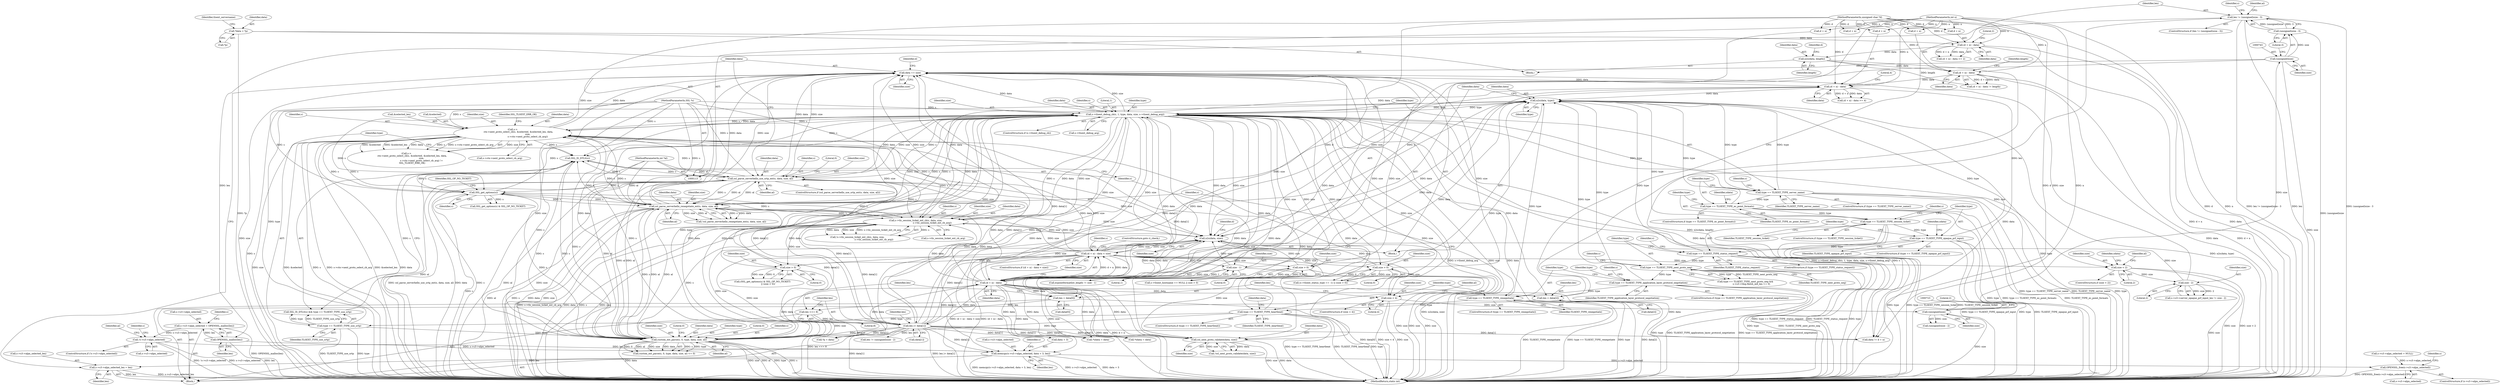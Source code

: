 digraph "0_openssl_a004e72b95835136d3f1ea90517f706c24c03da7_4@API" {
"1000787" [label="(Call,memcpy(s->s3->alpn_selected, data + 3, len))"];
"1000774" [label="(Call,!s->s3->alpn_selected)"];
"1000765" [label="(Call,s->s3->alpn_selected = OPENSSL_malloc(len))"];
"1000771" [label="(Call,OPENSSL_malloc(len))"];
"1000739" [label="(Call,len != (unsigned)size - 3)"];
"1000733" [label="(Call,len = data[2])"];
"1000231" [label="(Call,s->tlsext_debug_cb(s, 1, type, data, size, s->tlsext_debug_arg))"];
"1000616" [label="(Call,s->\n                ctx->next_proto_select_cb(s, &selected, &selected_len, data,\n                                          size,\n                                          s->ctx->next_proto_select_cb_arg))"];
"1000869" [label="(Call,ssl_parse_serverhello_use_srtp_ext(s, data, size, al))"];
"1000862" [label="(Call,SSL_IS_DTLS(s))"];
"1000415" [label="(Call,SSL_get_options(s))"];
"1000812" [label="(Call,ssl_parse_serverhello_renegotiate_ext(s, data, size, al))"];
"1000879" [label="(Call,custom_ext_parse(s, 0, type, data, size, al))"];
"1000114" [label="(MethodParameterIn,SSL *s)"];
"1000864" [label="(Call,type == TLSEXT_TYPE_use_srtp)"];
"1000824" [label="(Call,type == TLSEXT_TYPE_heartbeat)"];
"1000806" [label="(Call,type == TLSEXT_TYPE_renegotiate)"];
"1000675" [label="(Call,type == TLSEXT_TYPE_application_layer_protocol_negotiation)"];
"1000572" [label="(Call,type == TLSEXT_TYPE_next_proto_neg)"];
"1000542" [label="(Call,type == TLSEXT_TYPE_status_request)"];
"1000435" [label="(Call,type == TLSEXT_TYPE_opaque_prf_input)"];
"1000388" [label="(Call,type == TLSEXT_TYPE_session_ticket)"];
"1000267" [label="(Call,type == TLSEXT_TYPE_ec_point_formats)"];
"1000241" [label="(Call,type == TLSEXT_TYPE_server_name)"];
"1000212" [label="(Call,n2s(data, type))"];
"1000205" [label="(Call,(d + n) - data)"];
"1000116" [label="(MethodParameterIn,unsigned char *d)"];
"1000117" [label="(MethodParameterIn,int n)"];
"1000190" [label="(Call,(d + n) - data)"];
"1000185" [label="(Call,n2s(data, length))"];
"1000178" [label="(Call,(d + n) - data)"];
"1000124" [label="(Call,*data = *p)"];
"1000889" [label="(Call,data += size)"];
"1000219" [label="(Call,(d + n) - data < size)"];
"1000220" [label="(Call,(d + n) - data)"];
"1000215" [label="(Call,n2s(data, size))"];
"1000713" [label="(Call,len |= data[1])"];
"1000710" [label="(Call,len <<= 8)"];
"1000705" [label="(Call,len = data[0])"];
"1000284" [label="(Call,size - 1)"];
"1000252" [label="(Call,size > 0)"];
"1000742" [label="(Call,(unsigned)size)"];
"1000722" [label="(Call,(unsigned)size)"];
"1000695" [label="(Call,size < 4)"];
"1000398" [label="(Call,s->tls_session_ticket_ext_cb(s, data, size,\n                                              s->tls_session_ticket_ext_cb_arg))"];
"1000554" [label="(Call,size > 0)"];
"1000468" [label="(Call,size - 2)"];
"1000444" [label="(Call,size < 2)"];
"1000418" [label="(Call,size > 0)"];
"1000118" [label="(MethodParameterIn,int *al)"];
"1000604" [label="(Call,ssl_next_proto_validate(data, size))"];
"1000741" [label="(Call,(unsigned)size - 3)"];
"1000759" [label="(Call,OPENSSL_free(s->s3->alpn_selected))"];
"1000797" [label="(Call,s->s3->alpn_selected_len = len)"];
"1000869" [label="(Call,ssl_parse_serverhello_use_srtp_ext(s, data, size, al))"];
"1000227" [label="(ControlStructure,if (s->tlsext_debug_cb))"];
"1000419" [label="(Identifier,size)"];
"1000605" [label="(Identifier,data)"];
"1000823" [label="(ControlStructure,if (type == TLSEXT_TYPE_heartbeat))"];
"1000387" [label="(ControlStructure,if (type == TLSEXT_TYPE_session_ticket))"];
"1000401" [label="(Identifier,size)"];
"1000606" [label="(Identifier,size)"];
"1000400" [label="(Identifier,data)"];
"1000550" [label="(Identifier,s)"];
"1000440" [label="(Call,*sdata = data)"];
"1000233" [label="(Literal,1)"];
"1000868" [label="(ControlStructure,if (ssl_parse_serverhello_use_srtp_ext(s, data, size, al)))"];
"1000254" [label="(Literal,0)"];
"1000787" [label="(Call,memcpy(s->s3->alpn_selected, data + 3, len))"];
"1000765" [label="(Call,s->s3->alpn_selected = OPENSSL_malloc(len))"];
"1000825" [label="(Identifier,type)"];
"1000269" [label="(Identifier,TLSEXT_TYPE_ec_point_formats)"];
"1000243" [label="(Identifier,TLSEXT_TYPE_server_name)"];
"1000415" [label="(Call,SSL_get_options(s))"];
"1000212" [label="(Call,n2s(data, type))"];
"1000541" [label="(ControlStructure,if (type == TLSEXT_TYPE_status_request))"];
"1000783" [label="(Identifier,al)"];
"1000624" [label="(Call,s->ctx->next_proto_select_cb_arg)"];
"1000210" [label="(Literal,4)"];
"1000194" [label="(Identifier,data)"];
"1000218" [label="(ControlStructure,if ((d + n) - data < size))"];
"1000242" [label="(Identifier,type)"];
"1000272" [label="(Call,*sdata = data)"];
"1000884" [label="(Identifier,size)"];
"1000186" [label="(Identifier,data)"];
"1000674" [label="(ControlStructure,if (type == TLSEXT_TYPE_application_layer_protocol_negotiation))"];
"1000813" [label="(Identifier,s)"];
"1000390" [label="(Identifier,TLSEXT_TYPE_session_ticket)"];
"1000893" [label="(Call,data != d + n)"];
"1000864" [label="(Call,type == TLSEXT_TYPE_use_srtp)"];
"1000221" [label="(Call,d + n)"];
"1000742" [label="(Call,(unsigned)size)"];
"1000187" [label="(Identifier,length)"];
"1000267" [label="(Call,type == TLSEXT_TYPE_ec_point_formats)"];
"1000862" [label="(Call,SSL_IS_DTLS(s))"];
"1000183" [label="(Literal,2)"];
"1000807" [label="(Identifier,type)"];
"1000434" [label="(ControlStructure,if (type == TLSEXT_TYPE_opaque_prf_input))"];
"1000225" [label="(Identifier,size)"];
"1000890" [label="(Identifier,data)"];
"1000815" [label="(Identifier,size)"];
"1000215" [label="(Call,n2s(data, size))"];
"1000866" [label="(Identifier,TLSEXT_TYPE_use_srtp)"];
"1000722" [label="(Call,(unsigned)size)"];
"1000556" [label="(Literal,0)"];
"1000603" [label="(Call,!ssl_next_proto_validate(data, size))"];
"1000774" [label="(Call,!s->s3->alpn_selected)"];
"1000790" [label="(Identifier,s)"];
"1000886" [label="(Literal,0)"];
"1000573" [label="(Identifier,type)"];
"1000117" [label="(MethodParameterIn,int n)"];
"1000217" [label="(Identifier,size)"];
"1000413" [label="(Call,(SSL_get_options(s) & SSL_OP_NO_TICKET)\n                || (size > 0))"];
"1000733" [label="(Call,len = data[2])"];
"1000204" [label="(Call,(d + n) - data >= 4)"];
"1000234" [label="(Identifier,type)"];
"1000629" [label="(Identifier,SSL_TLSEXT_ERR_OK)"];
"1000124" [label="(Call,*data = *p)"];
"1000697" [label="(Literal,4)"];
"1000214" [label="(Identifier,type)"];
"1000678" [label="(Block,)"];
"1000744" [label="(Identifier,size)"];
"1000435" [label="(Call,type == TLSEXT_TYPE_opaque_prf_input)"];
"1000273" [label="(Identifier,sdata)"];
"1000268" [label="(Identifier,type)"];
"1000450" [label="(Identifier,al)"];
"1000213" [label="(Identifier,data)"];
"1000684" [label="(Identifier,s)"];
"1000414" [label="(Call,SSL_get_options(s) & SSL_OP_NO_TICKET)"];
"1000224" [label="(Identifier,data)"];
"1000710" [label="(Call,len <<= 8)"];
"1000676" [label="(Identifier,type)"];
"1000696" [label="(Identifier,size)"];
"1000555" [label="(Identifier,size)"];
"1000241" [label="(Call,type == TLSEXT_TYPE_server_name)"];
"1000766" [label="(Call,s->s3->alpn_selected)"];
"1000543" [label="(Identifier,type)"];
"1000178" [label="(Call,(d + n) - data)"];
"1000883" [label="(Identifier,data)"];
"1000712" [label="(Literal,8)"];
"1000745" [label="(Literal,3)"];
"1000266" [label="(ControlStructure,if (type == TLSEXT_TYPE_ec_point_formats))"];
"1000891" [label="(Identifier,size)"];
"1000544" [label="(Identifier,TLSEXT_TYPE_status_request)"];
"1000713" [label="(Call,len |= data[1])"];
"1000775" [label="(Call,s->s3->alpn_selected)"];
"1000773" [label="(ControlStructure,if (!s->s3->alpn_selected))"];
"1000284" [label="(Call,size - 1)"];
"1000402" [label="(Call,s->tls_session_ticket_ext_cb_arg)"];
"1000161" [label="(Call,s->s3->alpn_selected = NULL)"];
"1000724" [label="(Identifier,size)"];
"1000286" [label="(Literal,1)"];
"1000777" [label="(Identifier,s)"];
"1000861" [label="(Call,SSL_IS_DTLS(s) && type == TLSEXT_TYPE_use_srtp)"];
"1000416" [label="(Identifier,s)"];
"1000437" [label="(Identifier,TLSEXT_TYPE_opaque_prf_input)"];
"1000222" [label="(Identifier,d)"];
"1000719" [label="(Call,len != (unsigned)size - 2)"];
"1000772" [label="(Identifier,len)"];
"1000720" [label="(Identifier,len)"];
"1000735" [label="(Call,data[2])"];
"1000470" [label="(Literal,2)"];
"1000995" [label="(MethodReturn,static int)"];
"1000240" [label="(ControlStructure,if (type == TLSEXT_TYPE_server_name))"];
"1000236" [label="(Identifier,size)"];
"1000875" [label="(Literal,0)"];
"1000677" [label="(Identifier,TLSEXT_TYPE_application_layer_protocol_negotiation)"];
"1000768" [label="(Identifier,s)"];
"1000235" [label="(Identifier,data)"];
"1000863" [label="(Identifier,s)"];
"1000739" [label="(Call,len != (unsigned)size - 3)"];
"1000740" [label="(Identifier,len)"];
"1000399" [label="(Identifier,s)"];
"1000436" [label="(Identifier,type)"];
"1000554" [label="(Call,size > 0)"];
"1000389" [label="(Identifier,type)"];
"1000252" [label="(Call,size > 0)"];
"1000622" [label="(Identifier,data)"];
"1000725" [label="(Literal,2)"];
"1000826" [label="(Identifier,TLSEXT_TYPE_heartbeat)"];
"1000126" [label="(Call,*p)"];
"1000219" [label="(Call,(d + n) - data < size)"];
"1000741" [label="(Call,(unsigned)size - 3)"];
"1000572" [label="(Call,type == TLSEXT_TYPE_next_proto_neg)"];
"1000443" [label="(ControlStructure,if (size < 2))"];
"1000734" [label="(Identifier,len)"];
"1000706" [label="(Identifier,len)"];
"1000446" [label="(Literal,2)"];
"1000229" [label="(Identifier,s)"];
"1000542" [label="(Call,type == TLSEXT_TYPE_status_request)"];
"1000808" [label="(Identifier,TLSEXT_TYPE_renegotiate)"];
"1000865" [label="(Identifier,type)"];
"1000192" [label="(Identifier,d)"];
"1000177" [label="(Call,(d + n) - data <= 2)"];
"1000195" [label="(Identifier,length)"];
"1000231" [label="(Call,s->tlsext_debug_cb(s, 1, type, data, size, s->tlsext_debug_arg))"];
"1000705" [label="(Call,len = data[0])"];
"1000617" [label="(Identifier,s)"];
"1000182" [label="(Identifier,data)"];
"1000879" [label="(Call,custom_ext_parse(s, 0, type, data, size, al))"];
"1000417" [label="(Identifier,SSL_OP_NO_TICKET)"];
"1000579" [label="(Identifier,s)"];
"1000249" [label="(Identifier,s)"];
"1000889" [label="(Call,data += size)"];
"1000444" [label="(Call,size < 2)"];
"1000793" [label="(Call,data + 3)"];
"1000878" [label="(Call,custom_ext_parse(s, 0, type, data, size, al) <= 0)"];
"1000397" [label="(Call,!s->tls_session_ticket_ext_cb(s, data, size,\n                                              s->tls_session_ticket_ext_cb_arg))"];
"1000469" [label="(Identifier,size)"];
"1000816" [label="(Identifier,al)"];
"1000398" [label="(Call,s->tls_session_ticket_ext_cb(s, data, size,\n                                              s->tls_session_ticket_ext_cb_arg))"];
"1000895" [label="(Call,d + n)"];
"1000179" [label="(Call,d + n)"];
"1000788" [label="(Call,s->s3->alpn_selected)"];
"1000798" [label="(Call,s->s3->alpn_selected_len)"];
"1000759" [label="(Call,OPENSSL_free(s->s3->alpn_selected))"];
"1000707" [label="(Call,data[0])"];
"1000237" [label="(Call,s->tlsext_debug_arg)"];
"1000882" [label="(Identifier,type)"];
"1000209" [label="(Identifier,data)"];
"1000226" [label="(ControlStructure,goto ri_check;)"];
"1000246" [label="(Call,s->tlsext_hostname == NULL || size > 0)"];
"1000445" [label="(Identifier,size)"];
"1000604" [label="(Call,ssl_next_proto_validate(data, size))"];
"1000206" [label="(Call,d + n)"];
"1000455" [label="(Identifier,sdata)"];
"1000205" [label="(Call,(d + n) - data)"];
"1000814" [label="(Identifier,data)"];
"1000881" [label="(Literal,0)"];
"1000285" [label="(Identifier,size)"];
"1000800" [label="(Identifier,s)"];
"1000207" [label="(Identifier,d)"];
"1000185" [label="(Call,n2s(data, length))"];
"1000885" [label="(Identifier,al)"];
"1000130" [label="(Identifier,tlsext_servername)"];
"1000695" [label="(Call,size < 4)"];
"1000760" [label="(Call,s->s3->alpn_selected)"];
"1000805" [label="(ControlStructure,if (type == TLSEXT_TYPE_renegotiate))"];
"1000211" [label="(Block,)"];
"1000618" [label="(Call,&selected)"];
"1000616" [label="(Call,s->\n                ctx->next_proto_select_cb(s, &selected, &selected_len, data,\n                                          size,\n                                          s->ctx->next_proto_select_cb_arg))"];
"1000253" [label="(Identifier,size)"];
"1000574" [label="(Identifier,TLSEXT_TYPE_next_proto_neg)"];
"1000462" [label="(Call,s->s3->server_opaque_prf_input_len != size - 2)"];
"1000796" [label="(Identifier,len)"];
"1000806" [label="(Call,type == TLSEXT_TYPE_renegotiate)"];
"1000803" [label="(Identifier,len)"];
"1000189" [label="(Call,(d + n) - data != length)"];
"1000961" [label="(Call,*p = data)"];
"1000620" [label="(Call,&selected_len)"];
"1000232" [label="(Identifier,s)"];
"1000118" [label="(MethodParameterIn,int *al)"];
"1000873" [label="(Identifier,al)"];
"1000119" [label="(Block,)"];
"1000282" [label="(Call,ecpointformatlist_length != size - 1)"];
"1000714" [label="(Identifier,len)"];
"1000753" [label="(ControlStructure,if (s->s3->alpn_selected))"];
"1000571" [label="(Call,type == TLSEXT_TYPE_next_proto_neg &&\n                 s->s3->tmp.finish_md_len == 0)"];
"1000216" [label="(Identifier,data)"];
"1000125" [label="(Identifier,data)"];
"1000388" [label="(Call,type == TLSEXT_TYPE_session_ticket)"];
"1000114" [label="(MethodParameterIn,SSL *s)"];
"1000872" [label="(Identifier,size)"];
"1000441" [label="(Identifier,sdata)"];
"1000395" [label="(Identifier,s)"];
"1000190" [label="(Call,(d + n) - data)"];
"1000418" [label="(Call,size > 0)"];
"1000880" [label="(Identifier,s)"];
"1000797" [label="(Call,s->s3->alpn_selected_len = len)"];
"1000191" [label="(Call,d + n)"];
"1000711" [label="(Identifier,len)"];
"1000771" [label="(Call,OPENSSL_malloc(len))"];
"1000721" [label="(Call,(unsigned)size - 2)"];
"1000756" [label="(Identifier,s)"];
"1000871" [label="(Identifier,data)"];
"1000547" [label="(Call,(s->tlsext_status_type == -1) || (size > 0))"];
"1000830" [label="(Identifier,data)"];
"1000468" [label="(Call,size - 2)"];
"1000623" [label="(Identifier,size)"];
"1000116" [label="(MethodParameterIn,unsigned char *d)"];
"1000694" [label="(ControlStructure,if (size < 4))"];
"1000220" [label="(Call,(d + n) - data)"];
"1000749" [label="(Identifier,al)"];
"1000824" [label="(Call,type == TLSEXT_TYPE_heartbeat)"];
"1000701" [label="(Identifier,al)"];
"1000615" [label="(Call,s->\n                ctx->next_proto_select_cb(s, &selected, &selected_len, data,\n                                          size,\n                                          s->ctx->next_proto_select_cb_arg) !=\n                SSL_TLSEXT_ERR_OK)"];
"1000738" [label="(ControlStructure,if (len != (unsigned)size - 3))"];
"1000420" [label="(Literal,0)"];
"1000870" [label="(Identifier,s)"];
"1000675" [label="(Call,type == TLSEXT_TYPE_application_layer_protocol_negotiation)"];
"1000715" [label="(Call,data[1])"];
"1000811" [label="(Call,!ssl_parse_serverhello_renegotiate_ext(s, data, size, al))"];
"1000812" [label="(Call,ssl_parse_serverhello_renegotiate_ext(s, data, size, al))"];
"1000787" -> "1000678"  [label="AST: "];
"1000787" -> "1000796"  [label="CFG: "];
"1000788" -> "1000787"  [label="AST: "];
"1000793" -> "1000787"  [label="AST: "];
"1000796" -> "1000787"  [label="AST: "];
"1000800" -> "1000787"  [label="CFG: "];
"1000787" -> "1000995"  [label="DDG: s->s3->alpn_selected"];
"1000787" -> "1000995"  [label="DDG: data + 3"];
"1000787" -> "1000995"  [label="DDG: memcpy(s->s3->alpn_selected, data + 3, len)"];
"1000787" -> "1000759"  [label="DDG: s->s3->alpn_selected"];
"1000774" -> "1000787"  [label="DDG: s->s3->alpn_selected"];
"1000231" -> "1000787"  [label="DDG: data"];
"1000220" -> "1000787"  [label="DDG: data"];
"1000713" -> "1000787"  [label="DDG: data[1]"];
"1000771" -> "1000787"  [label="DDG: len"];
"1000787" -> "1000797"  [label="DDG: len"];
"1000774" -> "1000773"  [label="AST: "];
"1000774" -> "1000775"  [label="CFG: "];
"1000775" -> "1000774"  [label="AST: "];
"1000783" -> "1000774"  [label="CFG: "];
"1000790" -> "1000774"  [label="CFG: "];
"1000774" -> "1000995"  [label="DDG: !s->s3->alpn_selected"];
"1000774" -> "1000995"  [label="DDG: s->s3->alpn_selected"];
"1000765" -> "1000774"  [label="DDG: s->s3->alpn_selected"];
"1000765" -> "1000678"  [label="AST: "];
"1000765" -> "1000771"  [label="CFG: "];
"1000766" -> "1000765"  [label="AST: "];
"1000771" -> "1000765"  [label="AST: "];
"1000777" -> "1000765"  [label="CFG: "];
"1000765" -> "1000995"  [label="DDG: OPENSSL_malloc(len)"];
"1000771" -> "1000765"  [label="DDG: len"];
"1000771" -> "1000772"  [label="CFG: "];
"1000772" -> "1000771"  [label="AST: "];
"1000771" -> "1000995"  [label="DDG: len"];
"1000739" -> "1000771"  [label="DDG: len"];
"1000739" -> "1000738"  [label="AST: "];
"1000739" -> "1000741"  [label="CFG: "];
"1000740" -> "1000739"  [label="AST: "];
"1000741" -> "1000739"  [label="AST: "];
"1000749" -> "1000739"  [label="CFG: "];
"1000756" -> "1000739"  [label="CFG: "];
"1000739" -> "1000995"  [label="DDG: len != (unsigned)size - 3"];
"1000739" -> "1000995"  [label="DDG: len"];
"1000739" -> "1000995"  [label="DDG: (unsigned)size - 3"];
"1000733" -> "1000739"  [label="DDG: len"];
"1000741" -> "1000739"  [label="DDG: (unsigned)size"];
"1000741" -> "1000739"  [label="DDG: 3"];
"1000733" -> "1000678"  [label="AST: "];
"1000733" -> "1000735"  [label="CFG: "];
"1000734" -> "1000733"  [label="AST: "];
"1000735" -> "1000733"  [label="AST: "];
"1000740" -> "1000733"  [label="CFG: "];
"1000733" -> "1000995"  [label="DDG: data[2]"];
"1000231" -> "1000733"  [label="DDG: data"];
"1000220" -> "1000733"  [label="DDG: data"];
"1000231" -> "1000227"  [label="AST: "];
"1000231" -> "1000237"  [label="CFG: "];
"1000232" -> "1000231"  [label="AST: "];
"1000233" -> "1000231"  [label="AST: "];
"1000234" -> "1000231"  [label="AST: "];
"1000235" -> "1000231"  [label="AST: "];
"1000236" -> "1000231"  [label="AST: "];
"1000237" -> "1000231"  [label="AST: "];
"1000242" -> "1000231"  [label="CFG: "];
"1000231" -> "1000995"  [label="DDG: s->tlsext_debug_arg"];
"1000231" -> "1000995"  [label="DDG: size"];
"1000231" -> "1000995"  [label="DDG: data"];
"1000231" -> "1000995"  [label="DDG: s->tlsext_debug_cb(s, 1, type, data, size, s->tlsext_debug_arg)"];
"1000231" -> "1000995"  [label="DDG: s"];
"1000231" -> "1000205"  [label="DDG: data"];
"1000231" -> "1000212"  [label="DDG: data"];
"1000231" -> "1000215"  [label="DDG: data"];
"1000231" -> "1000215"  [label="DDG: size"];
"1000231" -> "1000220"  [label="DDG: data"];
"1000616" -> "1000231"  [label="DDG: s"];
"1000869" -> "1000231"  [label="DDG: s"];
"1000415" -> "1000231"  [label="DDG: s"];
"1000812" -> "1000231"  [label="DDG: s"];
"1000879" -> "1000231"  [label="DDG: s"];
"1000114" -> "1000231"  [label="DDG: s"];
"1000212" -> "1000231"  [label="DDG: type"];
"1000220" -> "1000231"  [label="DDG: data"];
"1000713" -> "1000231"  [label="DDG: data[1]"];
"1000219" -> "1000231"  [label="DDG: size"];
"1000231" -> "1000241"  [label="DDG: type"];
"1000231" -> "1000252"  [label="DDG: size"];
"1000231" -> "1000272"  [label="DDG: data"];
"1000231" -> "1000284"  [label="DDG: size"];
"1000231" -> "1000398"  [label="DDG: s"];
"1000231" -> "1000398"  [label="DDG: data"];
"1000231" -> "1000398"  [label="DDG: size"];
"1000231" -> "1000415"  [label="DDG: s"];
"1000231" -> "1000418"  [label="DDG: size"];
"1000231" -> "1000440"  [label="DDG: data"];
"1000231" -> "1000444"  [label="DDG: size"];
"1000231" -> "1000554"  [label="DDG: size"];
"1000231" -> "1000604"  [label="DDG: data"];
"1000231" -> "1000604"  [label="DDG: size"];
"1000231" -> "1000616"  [label="DDG: s"];
"1000231" -> "1000616"  [label="DDG: data"];
"1000231" -> "1000695"  [label="DDG: size"];
"1000231" -> "1000705"  [label="DDG: data"];
"1000231" -> "1000713"  [label="DDG: data"];
"1000231" -> "1000793"  [label="DDG: data"];
"1000231" -> "1000812"  [label="DDG: s"];
"1000231" -> "1000812"  [label="DDG: data"];
"1000231" -> "1000812"  [label="DDG: size"];
"1000231" -> "1000862"  [label="DDG: s"];
"1000231" -> "1000869"  [label="DDG: data"];
"1000231" -> "1000869"  [label="DDG: size"];
"1000231" -> "1000879"  [label="DDG: data"];
"1000231" -> "1000879"  [label="DDG: size"];
"1000231" -> "1000889"  [label="DDG: size"];
"1000231" -> "1000889"  [label="DDG: data"];
"1000231" -> "1000893"  [label="DDG: data"];
"1000231" -> "1000961"  [label="DDG: data"];
"1000616" -> "1000615"  [label="AST: "];
"1000616" -> "1000624"  [label="CFG: "];
"1000617" -> "1000616"  [label="AST: "];
"1000618" -> "1000616"  [label="AST: "];
"1000620" -> "1000616"  [label="AST: "];
"1000622" -> "1000616"  [label="AST: "];
"1000623" -> "1000616"  [label="AST: "];
"1000624" -> "1000616"  [label="AST: "];
"1000629" -> "1000616"  [label="CFG: "];
"1000616" -> "1000995"  [label="DDG: data"];
"1000616" -> "1000995"  [label="DDG: size"];
"1000616" -> "1000995"  [label="DDG: &selected"];
"1000616" -> "1000995"  [label="DDG: s"];
"1000616" -> "1000995"  [label="DDG: s->ctx->next_proto_select_cb_arg"];
"1000616" -> "1000995"  [label="DDG: &selected_len"];
"1000616" -> "1000215"  [label="DDG: size"];
"1000616" -> "1000398"  [label="DDG: s"];
"1000616" -> "1000415"  [label="DDG: s"];
"1000616" -> "1000615"  [label="DDG: size"];
"1000616" -> "1000615"  [label="DDG: &selected"];
"1000616" -> "1000615"  [label="DDG: &selected_len"];
"1000616" -> "1000615"  [label="DDG: data"];
"1000616" -> "1000615"  [label="DDG: s"];
"1000616" -> "1000615"  [label="DDG: s->ctx->next_proto_select_cb_arg"];
"1000869" -> "1000616"  [label="DDG: s"];
"1000415" -> "1000616"  [label="DDG: s"];
"1000812" -> "1000616"  [label="DDG: s"];
"1000879" -> "1000616"  [label="DDG: s"];
"1000114" -> "1000616"  [label="DDG: s"];
"1000604" -> "1000616"  [label="DDG: data"];
"1000604" -> "1000616"  [label="DDG: size"];
"1000713" -> "1000616"  [label="DDG: data[1]"];
"1000220" -> "1000616"  [label="DDG: data"];
"1000616" -> "1000812"  [label="DDG: s"];
"1000616" -> "1000862"  [label="DDG: s"];
"1000616" -> "1000889"  [label="DDG: size"];
"1000616" -> "1000889"  [label="DDG: data"];
"1000869" -> "1000868"  [label="AST: "];
"1000869" -> "1000873"  [label="CFG: "];
"1000870" -> "1000869"  [label="AST: "];
"1000871" -> "1000869"  [label="AST: "];
"1000872" -> "1000869"  [label="AST: "];
"1000873" -> "1000869"  [label="AST: "];
"1000875" -> "1000869"  [label="CFG: "];
"1000890" -> "1000869"  [label="CFG: "];
"1000869" -> "1000995"  [label="DDG: size"];
"1000869" -> "1000995"  [label="DDG: s"];
"1000869" -> "1000995"  [label="DDG: data"];
"1000869" -> "1000995"  [label="DDG: al"];
"1000869" -> "1000995"  [label="DDG: ssl_parse_serverhello_use_srtp_ext(s, data, size, al)"];
"1000869" -> "1000215"  [label="DDG: size"];
"1000869" -> "1000398"  [label="DDG: s"];
"1000869" -> "1000415"  [label="DDG: s"];
"1000869" -> "1000812"  [label="DDG: s"];
"1000869" -> "1000812"  [label="DDG: al"];
"1000869" -> "1000862"  [label="DDG: s"];
"1000862" -> "1000869"  [label="DDG: s"];
"1000114" -> "1000869"  [label="DDG: s"];
"1000220" -> "1000869"  [label="DDG: data"];
"1000713" -> "1000869"  [label="DDG: data[1]"];
"1000219" -> "1000869"  [label="DDG: size"];
"1000812" -> "1000869"  [label="DDG: al"];
"1000879" -> "1000869"  [label="DDG: al"];
"1000118" -> "1000869"  [label="DDG: al"];
"1000869" -> "1000879"  [label="DDG: al"];
"1000869" -> "1000889"  [label="DDG: size"];
"1000869" -> "1000889"  [label="DDG: data"];
"1000862" -> "1000861"  [label="AST: "];
"1000862" -> "1000863"  [label="CFG: "];
"1000863" -> "1000862"  [label="AST: "];
"1000865" -> "1000862"  [label="CFG: "];
"1000861" -> "1000862"  [label="CFG: "];
"1000862" -> "1000861"  [label="DDG: s"];
"1000415" -> "1000862"  [label="DDG: s"];
"1000812" -> "1000862"  [label="DDG: s"];
"1000879" -> "1000862"  [label="DDG: s"];
"1000114" -> "1000862"  [label="DDG: s"];
"1000862" -> "1000879"  [label="DDG: s"];
"1000415" -> "1000414"  [label="AST: "];
"1000415" -> "1000416"  [label="CFG: "];
"1000416" -> "1000415"  [label="AST: "];
"1000417" -> "1000415"  [label="CFG: "];
"1000415" -> "1000995"  [label="DDG: s"];
"1000415" -> "1000398"  [label="DDG: s"];
"1000415" -> "1000414"  [label="DDG: s"];
"1000812" -> "1000415"  [label="DDG: s"];
"1000879" -> "1000415"  [label="DDG: s"];
"1000398" -> "1000415"  [label="DDG: s"];
"1000114" -> "1000415"  [label="DDG: s"];
"1000415" -> "1000812"  [label="DDG: s"];
"1000812" -> "1000811"  [label="AST: "];
"1000812" -> "1000816"  [label="CFG: "];
"1000813" -> "1000812"  [label="AST: "];
"1000814" -> "1000812"  [label="AST: "];
"1000815" -> "1000812"  [label="AST: "];
"1000816" -> "1000812"  [label="AST: "];
"1000811" -> "1000812"  [label="CFG: "];
"1000812" -> "1000995"  [label="DDG: al"];
"1000812" -> "1000995"  [label="DDG: data"];
"1000812" -> "1000995"  [label="DDG: size"];
"1000812" -> "1000995"  [label="DDG: s"];
"1000812" -> "1000215"  [label="DDG: size"];
"1000812" -> "1000398"  [label="DDG: s"];
"1000812" -> "1000811"  [label="DDG: s"];
"1000812" -> "1000811"  [label="DDG: data"];
"1000812" -> "1000811"  [label="DDG: size"];
"1000812" -> "1000811"  [label="DDG: al"];
"1000879" -> "1000812"  [label="DDG: s"];
"1000879" -> "1000812"  [label="DDG: al"];
"1000114" -> "1000812"  [label="DDG: s"];
"1000220" -> "1000812"  [label="DDG: data"];
"1000713" -> "1000812"  [label="DDG: data[1]"];
"1000219" -> "1000812"  [label="DDG: size"];
"1000118" -> "1000812"  [label="DDG: al"];
"1000812" -> "1000879"  [label="DDG: al"];
"1000812" -> "1000889"  [label="DDG: size"];
"1000812" -> "1000889"  [label="DDG: data"];
"1000879" -> "1000878"  [label="AST: "];
"1000879" -> "1000885"  [label="CFG: "];
"1000880" -> "1000879"  [label="AST: "];
"1000881" -> "1000879"  [label="AST: "];
"1000882" -> "1000879"  [label="AST: "];
"1000883" -> "1000879"  [label="AST: "];
"1000884" -> "1000879"  [label="AST: "];
"1000885" -> "1000879"  [label="AST: "];
"1000886" -> "1000879"  [label="CFG: "];
"1000879" -> "1000995"  [label="DDG: data"];
"1000879" -> "1000995"  [label="DDG: size"];
"1000879" -> "1000995"  [label="DDG: al"];
"1000879" -> "1000995"  [label="DDG: type"];
"1000879" -> "1000995"  [label="DDG: s"];
"1000879" -> "1000212"  [label="DDG: type"];
"1000879" -> "1000215"  [label="DDG: size"];
"1000879" -> "1000398"  [label="DDG: s"];
"1000879" -> "1000878"  [label="DDG: s"];
"1000879" -> "1000878"  [label="DDG: type"];
"1000879" -> "1000878"  [label="DDG: 0"];
"1000879" -> "1000878"  [label="DDG: al"];
"1000879" -> "1000878"  [label="DDG: size"];
"1000879" -> "1000878"  [label="DDG: data"];
"1000114" -> "1000879"  [label="DDG: s"];
"1000864" -> "1000879"  [label="DDG: type"];
"1000824" -> "1000879"  [label="DDG: type"];
"1000220" -> "1000879"  [label="DDG: data"];
"1000713" -> "1000879"  [label="DDG: data[1]"];
"1000219" -> "1000879"  [label="DDG: size"];
"1000118" -> "1000879"  [label="DDG: al"];
"1000879" -> "1000889"  [label="DDG: size"];
"1000879" -> "1000889"  [label="DDG: data"];
"1000114" -> "1000113"  [label="AST: "];
"1000114" -> "1000995"  [label="DDG: s"];
"1000114" -> "1000398"  [label="DDG: s"];
"1000864" -> "1000861"  [label="AST: "];
"1000864" -> "1000866"  [label="CFG: "];
"1000865" -> "1000864"  [label="AST: "];
"1000866" -> "1000864"  [label="AST: "];
"1000861" -> "1000864"  [label="CFG: "];
"1000864" -> "1000995"  [label="DDG: TLSEXT_TYPE_use_srtp"];
"1000864" -> "1000995"  [label="DDG: type"];
"1000864" -> "1000212"  [label="DDG: type"];
"1000864" -> "1000861"  [label="DDG: type"];
"1000864" -> "1000861"  [label="DDG: TLSEXT_TYPE_use_srtp"];
"1000824" -> "1000864"  [label="DDG: type"];
"1000824" -> "1000823"  [label="AST: "];
"1000824" -> "1000826"  [label="CFG: "];
"1000825" -> "1000824"  [label="AST: "];
"1000826" -> "1000824"  [label="AST: "];
"1000830" -> "1000824"  [label="CFG: "];
"1000863" -> "1000824"  [label="CFG: "];
"1000824" -> "1000995"  [label="DDG: type == TLSEXT_TYPE_heartbeat"];
"1000824" -> "1000995"  [label="DDG: TLSEXT_TYPE_heartbeat"];
"1000824" -> "1000995"  [label="DDG: type"];
"1000824" -> "1000212"  [label="DDG: type"];
"1000806" -> "1000824"  [label="DDG: type"];
"1000806" -> "1000805"  [label="AST: "];
"1000806" -> "1000808"  [label="CFG: "];
"1000807" -> "1000806"  [label="AST: "];
"1000808" -> "1000806"  [label="AST: "];
"1000813" -> "1000806"  [label="CFG: "];
"1000825" -> "1000806"  [label="CFG: "];
"1000806" -> "1000995"  [label="DDG: type"];
"1000806" -> "1000995"  [label="DDG: TLSEXT_TYPE_renegotiate"];
"1000806" -> "1000995"  [label="DDG: type == TLSEXT_TYPE_renegotiate"];
"1000806" -> "1000212"  [label="DDG: type"];
"1000675" -> "1000806"  [label="DDG: type"];
"1000675" -> "1000674"  [label="AST: "];
"1000675" -> "1000677"  [label="CFG: "];
"1000676" -> "1000675"  [label="AST: "];
"1000677" -> "1000675"  [label="AST: "];
"1000684" -> "1000675"  [label="CFG: "];
"1000807" -> "1000675"  [label="CFG: "];
"1000675" -> "1000995"  [label="DDG: type"];
"1000675" -> "1000995"  [label="DDG: TLSEXT_TYPE_application_layer_protocol_negotiation"];
"1000675" -> "1000995"  [label="DDG: type == TLSEXT_TYPE_application_layer_protocol_negotiation"];
"1000675" -> "1000212"  [label="DDG: type"];
"1000572" -> "1000675"  [label="DDG: type"];
"1000572" -> "1000571"  [label="AST: "];
"1000572" -> "1000574"  [label="CFG: "];
"1000573" -> "1000572"  [label="AST: "];
"1000574" -> "1000572"  [label="AST: "];
"1000579" -> "1000572"  [label="CFG: "];
"1000571" -> "1000572"  [label="CFG: "];
"1000572" -> "1000995"  [label="DDG: TLSEXT_TYPE_next_proto_neg"];
"1000572" -> "1000995"  [label="DDG: type"];
"1000572" -> "1000212"  [label="DDG: type"];
"1000572" -> "1000571"  [label="DDG: type"];
"1000572" -> "1000571"  [label="DDG: TLSEXT_TYPE_next_proto_neg"];
"1000542" -> "1000572"  [label="DDG: type"];
"1000542" -> "1000541"  [label="AST: "];
"1000542" -> "1000544"  [label="CFG: "];
"1000543" -> "1000542"  [label="AST: "];
"1000544" -> "1000542"  [label="AST: "];
"1000550" -> "1000542"  [label="CFG: "];
"1000573" -> "1000542"  [label="CFG: "];
"1000542" -> "1000995"  [label="DDG: type"];
"1000542" -> "1000995"  [label="DDG: type == TLSEXT_TYPE_status_request"];
"1000542" -> "1000995"  [label="DDG: TLSEXT_TYPE_status_request"];
"1000542" -> "1000212"  [label="DDG: type"];
"1000435" -> "1000542"  [label="DDG: type"];
"1000435" -> "1000434"  [label="AST: "];
"1000435" -> "1000437"  [label="CFG: "];
"1000436" -> "1000435"  [label="AST: "];
"1000437" -> "1000435"  [label="AST: "];
"1000441" -> "1000435"  [label="CFG: "];
"1000543" -> "1000435"  [label="CFG: "];
"1000435" -> "1000995"  [label="DDG: type"];
"1000435" -> "1000995"  [label="DDG: TLSEXT_TYPE_opaque_prf_input"];
"1000435" -> "1000995"  [label="DDG: type == TLSEXT_TYPE_opaque_prf_input"];
"1000435" -> "1000212"  [label="DDG: type"];
"1000388" -> "1000435"  [label="DDG: type"];
"1000388" -> "1000387"  [label="AST: "];
"1000388" -> "1000390"  [label="CFG: "];
"1000389" -> "1000388"  [label="AST: "];
"1000390" -> "1000388"  [label="AST: "];
"1000395" -> "1000388"  [label="CFG: "];
"1000436" -> "1000388"  [label="CFG: "];
"1000388" -> "1000995"  [label="DDG: type"];
"1000388" -> "1000995"  [label="DDG: type == TLSEXT_TYPE_session_ticket"];
"1000388" -> "1000995"  [label="DDG: TLSEXT_TYPE_session_ticket"];
"1000388" -> "1000212"  [label="DDG: type"];
"1000267" -> "1000388"  [label="DDG: type"];
"1000267" -> "1000266"  [label="AST: "];
"1000267" -> "1000269"  [label="CFG: "];
"1000268" -> "1000267"  [label="AST: "];
"1000269" -> "1000267"  [label="AST: "];
"1000273" -> "1000267"  [label="CFG: "];
"1000389" -> "1000267"  [label="CFG: "];
"1000267" -> "1000995"  [label="DDG: TLSEXT_TYPE_ec_point_formats"];
"1000267" -> "1000995"  [label="DDG: type"];
"1000267" -> "1000995"  [label="DDG: type == TLSEXT_TYPE_ec_point_formats"];
"1000267" -> "1000212"  [label="DDG: type"];
"1000241" -> "1000267"  [label="DDG: type"];
"1000241" -> "1000240"  [label="AST: "];
"1000241" -> "1000243"  [label="CFG: "];
"1000242" -> "1000241"  [label="AST: "];
"1000243" -> "1000241"  [label="AST: "];
"1000249" -> "1000241"  [label="CFG: "];
"1000268" -> "1000241"  [label="CFG: "];
"1000241" -> "1000995"  [label="DDG: type"];
"1000241" -> "1000995"  [label="DDG: type == TLSEXT_TYPE_server_name"];
"1000241" -> "1000995"  [label="DDG: TLSEXT_TYPE_server_name"];
"1000241" -> "1000212"  [label="DDG: type"];
"1000212" -> "1000241"  [label="DDG: type"];
"1000212" -> "1000211"  [label="AST: "];
"1000212" -> "1000214"  [label="CFG: "];
"1000213" -> "1000212"  [label="AST: "];
"1000214" -> "1000212"  [label="AST: "];
"1000216" -> "1000212"  [label="CFG: "];
"1000212" -> "1000995"  [label="DDG: type"];
"1000212" -> "1000995"  [label="DDG: n2s(data, type)"];
"1000205" -> "1000212"  [label="DDG: data"];
"1000713" -> "1000212"  [label="DDG: data[1]"];
"1000220" -> "1000212"  [label="DDG: data"];
"1000212" -> "1000215"  [label="DDG: data"];
"1000205" -> "1000204"  [label="AST: "];
"1000205" -> "1000209"  [label="CFG: "];
"1000206" -> "1000205"  [label="AST: "];
"1000209" -> "1000205"  [label="AST: "];
"1000210" -> "1000205"  [label="CFG: "];
"1000205" -> "1000204"  [label="DDG: d + n"];
"1000205" -> "1000204"  [label="DDG: data"];
"1000116" -> "1000205"  [label="DDG: d"];
"1000117" -> "1000205"  [label="DDG: n"];
"1000190" -> "1000205"  [label="DDG: data"];
"1000889" -> "1000205"  [label="DDG: data"];
"1000713" -> "1000205"  [label="DDG: data[1]"];
"1000220" -> "1000205"  [label="DDG: data"];
"1000205" -> "1000893"  [label="DDG: data"];
"1000116" -> "1000113"  [label="AST: "];
"1000116" -> "1000995"  [label="DDG: d"];
"1000116" -> "1000178"  [label="DDG: d"];
"1000116" -> "1000179"  [label="DDG: d"];
"1000116" -> "1000190"  [label="DDG: d"];
"1000116" -> "1000191"  [label="DDG: d"];
"1000116" -> "1000206"  [label="DDG: d"];
"1000116" -> "1000220"  [label="DDG: d"];
"1000116" -> "1000221"  [label="DDG: d"];
"1000116" -> "1000893"  [label="DDG: d"];
"1000116" -> "1000895"  [label="DDG: d"];
"1000117" -> "1000113"  [label="AST: "];
"1000117" -> "1000995"  [label="DDG: n"];
"1000117" -> "1000178"  [label="DDG: n"];
"1000117" -> "1000179"  [label="DDG: n"];
"1000117" -> "1000190"  [label="DDG: n"];
"1000117" -> "1000191"  [label="DDG: n"];
"1000117" -> "1000206"  [label="DDG: n"];
"1000117" -> "1000220"  [label="DDG: n"];
"1000117" -> "1000221"  [label="DDG: n"];
"1000117" -> "1000893"  [label="DDG: n"];
"1000117" -> "1000895"  [label="DDG: n"];
"1000190" -> "1000189"  [label="AST: "];
"1000190" -> "1000194"  [label="CFG: "];
"1000191" -> "1000190"  [label="AST: "];
"1000194" -> "1000190"  [label="AST: "];
"1000195" -> "1000190"  [label="CFG: "];
"1000190" -> "1000995"  [label="DDG: data"];
"1000190" -> "1000995"  [label="DDG: d + n"];
"1000190" -> "1000189"  [label="DDG: d + n"];
"1000190" -> "1000189"  [label="DDG: data"];
"1000185" -> "1000190"  [label="DDG: data"];
"1000185" -> "1000119"  [label="AST: "];
"1000185" -> "1000187"  [label="CFG: "];
"1000186" -> "1000185"  [label="AST: "];
"1000187" -> "1000185"  [label="AST: "];
"1000192" -> "1000185"  [label="CFG: "];
"1000185" -> "1000995"  [label="DDG: n2s(data, length)"];
"1000178" -> "1000185"  [label="DDG: data"];
"1000185" -> "1000189"  [label="DDG: length"];
"1000178" -> "1000177"  [label="AST: "];
"1000178" -> "1000182"  [label="CFG: "];
"1000179" -> "1000178"  [label="AST: "];
"1000182" -> "1000178"  [label="AST: "];
"1000183" -> "1000178"  [label="CFG: "];
"1000178" -> "1000995"  [label="DDG: data"];
"1000178" -> "1000995"  [label="DDG: d + n"];
"1000178" -> "1000177"  [label="DDG: d + n"];
"1000178" -> "1000177"  [label="DDG: data"];
"1000124" -> "1000178"  [label="DDG: data"];
"1000124" -> "1000119"  [label="AST: "];
"1000124" -> "1000126"  [label="CFG: "];
"1000125" -> "1000124"  [label="AST: "];
"1000126" -> "1000124"  [label="AST: "];
"1000130" -> "1000124"  [label="CFG: "];
"1000124" -> "1000995"  [label="DDG: *p"];
"1000889" -> "1000211"  [label="AST: "];
"1000889" -> "1000891"  [label="CFG: "];
"1000890" -> "1000889"  [label="AST: "];
"1000891" -> "1000889"  [label="AST: "];
"1000207" -> "1000889"  [label="CFG: "];
"1000889" -> "1000995"  [label="DDG: size"];
"1000219" -> "1000889"  [label="DDG: size"];
"1000284" -> "1000889"  [label="DDG: size"];
"1000252" -> "1000889"  [label="DDG: size"];
"1000742" -> "1000889"  [label="DDG: size"];
"1000398" -> "1000889"  [label="DDG: size"];
"1000398" -> "1000889"  [label="DDG: data"];
"1000554" -> "1000889"  [label="DDG: size"];
"1000468" -> "1000889"  [label="DDG: size"];
"1000418" -> "1000889"  [label="DDG: size"];
"1000220" -> "1000889"  [label="DDG: data"];
"1000713" -> "1000889"  [label="DDG: data[1]"];
"1000219" -> "1000218"  [label="AST: "];
"1000219" -> "1000225"  [label="CFG: "];
"1000220" -> "1000219"  [label="AST: "];
"1000225" -> "1000219"  [label="AST: "];
"1000226" -> "1000219"  [label="CFG: "];
"1000229" -> "1000219"  [label="CFG: "];
"1000219" -> "1000995"  [label="DDG: size"];
"1000219" -> "1000995"  [label="DDG: (d + n) - data < size"];
"1000219" -> "1000995"  [label="DDG: (d + n) - data"];
"1000219" -> "1000215"  [label="DDG: size"];
"1000220" -> "1000219"  [label="DDG: d + n"];
"1000220" -> "1000219"  [label="DDG: data"];
"1000215" -> "1000219"  [label="DDG: size"];
"1000219" -> "1000252"  [label="DDG: size"];
"1000219" -> "1000284"  [label="DDG: size"];
"1000219" -> "1000398"  [label="DDG: size"];
"1000219" -> "1000418"  [label="DDG: size"];
"1000219" -> "1000444"  [label="DDG: size"];
"1000219" -> "1000554"  [label="DDG: size"];
"1000219" -> "1000604"  [label="DDG: size"];
"1000219" -> "1000695"  [label="DDG: size"];
"1000220" -> "1000224"  [label="CFG: "];
"1000221" -> "1000220"  [label="AST: "];
"1000224" -> "1000220"  [label="AST: "];
"1000225" -> "1000220"  [label="CFG: "];
"1000220" -> "1000995"  [label="DDG: d + n"];
"1000220" -> "1000995"  [label="DDG: data"];
"1000220" -> "1000215"  [label="DDG: data"];
"1000215" -> "1000220"  [label="DDG: data"];
"1000713" -> "1000220"  [label="DDG: data[1]"];
"1000220" -> "1000272"  [label="DDG: data"];
"1000220" -> "1000398"  [label="DDG: data"];
"1000220" -> "1000440"  [label="DDG: data"];
"1000220" -> "1000604"  [label="DDG: data"];
"1000220" -> "1000705"  [label="DDG: data"];
"1000220" -> "1000713"  [label="DDG: data"];
"1000220" -> "1000793"  [label="DDG: data"];
"1000220" -> "1000893"  [label="DDG: data"];
"1000220" -> "1000961"  [label="DDG: data"];
"1000215" -> "1000211"  [label="AST: "];
"1000215" -> "1000217"  [label="CFG: "];
"1000216" -> "1000215"  [label="AST: "];
"1000217" -> "1000215"  [label="AST: "];
"1000222" -> "1000215"  [label="CFG: "];
"1000215" -> "1000995"  [label="DDG: n2s(data, size)"];
"1000713" -> "1000215"  [label="DDG: data[1]"];
"1000284" -> "1000215"  [label="DDG: size"];
"1000252" -> "1000215"  [label="DDG: size"];
"1000742" -> "1000215"  [label="DDG: size"];
"1000398" -> "1000215"  [label="DDG: size"];
"1000554" -> "1000215"  [label="DDG: size"];
"1000468" -> "1000215"  [label="DDG: size"];
"1000418" -> "1000215"  [label="DDG: size"];
"1000713" -> "1000678"  [label="AST: "];
"1000713" -> "1000715"  [label="CFG: "];
"1000714" -> "1000713"  [label="AST: "];
"1000715" -> "1000713"  [label="AST: "];
"1000720" -> "1000713"  [label="CFG: "];
"1000713" -> "1000995"  [label="DDG: data[1]"];
"1000713" -> "1000995"  [label="DDG: len |= data[1]"];
"1000713" -> "1000272"  [label="DDG: data[1]"];
"1000713" -> "1000398"  [label="DDG: data[1]"];
"1000713" -> "1000440"  [label="DDG: data[1]"];
"1000713" -> "1000604"  [label="DDG: data[1]"];
"1000710" -> "1000713"  [label="DDG: len"];
"1000713" -> "1000719"  [label="DDG: len"];
"1000713" -> "1000793"  [label="DDG: data[1]"];
"1000713" -> "1000893"  [label="DDG: data[1]"];
"1000713" -> "1000961"  [label="DDG: data[1]"];
"1000710" -> "1000678"  [label="AST: "];
"1000710" -> "1000712"  [label="CFG: "];
"1000711" -> "1000710"  [label="AST: "];
"1000712" -> "1000710"  [label="AST: "];
"1000714" -> "1000710"  [label="CFG: "];
"1000710" -> "1000995"  [label="DDG: len <<= 8"];
"1000705" -> "1000710"  [label="DDG: len"];
"1000705" -> "1000678"  [label="AST: "];
"1000705" -> "1000707"  [label="CFG: "];
"1000706" -> "1000705"  [label="AST: "];
"1000707" -> "1000705"  [label="AST: "];
"1000711" -> "1000705"  [label="CFG: "];
"1000705" -> "1000995"  [label="DDG: data[0]"];
"1000284" -> "1000282"  [label="AST: "];
"1000284" -> "1000286"  [label="CFG: "];
"1000285" -> "1000284"  [label="AST: "];
"1000286" -> "1000284"  [label="AST: "];
"1000282" -> "1000284"  [label="CFG: "];
"1000284" -> "1000995"  [label="DDG: size"];
"1000284" -> "1000282"  [label="DDG: size"];
"1000284" -> "1000282"  [label="DDG: 1"];
"1000252" -> "1000246"  [label="AST: "];
"1000252" -> "1000254"  [label="CFG: "];
"1000253" -> "1000252"  [label="AST: "];
"1000254" -> "1000252"  [label="AST: "];
"1000246" -> "1000252"  [label="CFG: "];
"1000252" -> "1000995"  [label="DDG: size"];
"1000252" -> "1000246"  [label="DDG: size"];
"1000252" -> "1000246"  [label="DDG: 0"];
"1000742" -> "1000741"  [label="AST: "];
"1000742" -> "1000744"  [label="CFG: "];
"1000743" -> "1000742"  [label="AST: "];
"1000744" -> "1000742"  [label="AST: "];
"1000745" -> "1000742"  [label="CFG: "];
"1000742" -> "1000995"  [label="DDG: size"];
"1000742" -> "1000741"  [label="DDG: size"];
"1000722" -> "1000742"  [label="DDG: size"];
"1000722" -> "1000721"  [label="AST: "];
"1000722" -> "1000724"  [label="CFG: "];
"1000723" -> "1000722"  [label="AST: "];
"1000724" -> "1000722"  [label="AST: "];
"1000725" -> "1000722"  [label="CFG: "];
"1000722" -> "1000995"  [label="DDG: size"];
"1000722" -> "1000721"  [label="DDG: size"];
"1000695" -> "1000722"  [label="DDG: size"];
"1000695" -> "1000694"  [label="AST: "];
"1000695" -> "1000697"  [label="CFG: "];
"1000696" -> "1000695"  [label="AST: "];
"1000697" -> "1000695"  [label="AST: "];
"1000701" -> "1000695"  [label="CFG: "];
"1000706" -> "1000695"  [label="CFG: "];
"1000695" -> "1000995"  [label="DDG: size < 4"];
"1000695" -> "1000995"  [label="DDG: size"];
"1000398" -> "1000397"  [label="AST: "];
"1000398" -> "1000402"  [label="CFG: "];
"1000399" -> "1000398"  [label="AST: "];
"1000400" -> "1000398"  [label="AST: "];
"1000401" -> "1000398"  [label="AST: "];
"1000402" -> "1000398"  [label="AST: "];
"1000397" -> "1000398"  [label="CFG: "];
"1000398" -> "1000995"  [label="DDG: size"];
"1000398" -> "1000995"  [label="DDG: s->tls_session_ticket_ext_cb_arg"];
"1000398" -> "1000995"  [label="DDG: data"];
"1000398" -> "1000995"  [label="DDG: s"];
"1000398" -> "1000397"  [label="DDG: s"];
"1000398" -> "1000397"  [label="DDG: data"];
"1000398" -> "1000397"  [label="DDG: size"];
"1000398" -> "1000397"  [label="DDG: s->tls_session_ticket_ext_cb_arg"];
"1000398" -> "1000418"  [label="DDG: size"];
"1000554" -> "1000547"  [label="AST: "];
"1000554" -> "1000556"  [label="CFG: "];
"1000555" -> "1000554"  [label="AST: "];
"1000556" -> "1000554"  [label="AST: "];
"1000547" -> "1000554"  [label="CFG: "];
"1000554" -> "1000995"  [label="DDG: size"];
"1000554" -> "1000547"  [label="DDG: size"];
"1000554" -> "1000547"  [label="DDG: 0"];
"1000468" -> "1000462"  [label="AST: "];
"1000468" -> "1000470"  [label="CFG: "];
"1000469" -> "1000468"  [label="AST: "];
"1000470" -> "1000468"  [label="AST: "];
"1000462" -> "1000468"  [label="CFG: "];
"1000468" -> "1000995"  [label="DDG: size"];
"1000468" -> "1000462"  [label="DDG: size"];
"1000468" -> "1000462"  [label="DDG: 2"];
"1000444" -> "1000468"  [label="DDG: size"];
"1000444" -> "1000443"  [label="AST: "];
"1000444" -> "1000446"  [label="CFG: "];
"1000445" -> "1000444"  [label="AST: "];
"1000446" -> "1000444"  [label="AST: "];
"1000450" -> "1000444"  [label="CFG: "];
"1000455" -> "1000444"  [label="CFG: "];
"1000444" -> "1000995"  [label="DDG: size"];
"1000444" -> "1000995"  [label="DDG: size < 2"];
"1000418" -> "1000413"  [label="AST: "];
"1000418" -> "1000420"  [label="CFG: "];
"1000419" -> "1000418"  [label="AST: "];
"1000420" -> "1000418"  [label="AST: "];
"1000413" -> "1000418"  [label="CFG: "];
"1000418" -> "1000995"  [label="DDG: size"];
"1000418" -> "1000413"  [label="DDG: size"];
"1000418" -> "1000413"  [label="DDG: 0"];
"1000118" -> "1000113"  [label="AST: "];
"1000118" -> "1000995"  [label="DDG: al"];
"1000604" -> "1000603"  [label="AST: "];
"1000604" -> "1000606"  [label="CFG: "];
"1000605" -> "1000604"  [label="AST: "];
"1000606" -> "1000604"  [label="AST: "];
"1000603" -> "1000604"  [label="CFG: "];
"1000604" -> "1000995"  [label="DDG: data"];
"1000604" -> "1000995"  [label="DDG: size"];
"1000604" -> "1000603"  [label="DDG: data"];
"1000604" -> "1000603"  [label="DDG: size"];
"1000741" -> "1000745"  [label="CFG: "];
"1000745" -> "1000741"  [label="AST: "];
"1000741" -> "1000995"  [label="DDG: (unsigned)size"];
"1000759" -> "1000753"  [label="AST: "];
"1000759" -> "1000760"  [label="CFG: "];
"1000760" -> "1000759"  [label="AST: "];
"1000768" -> "1000759"  [label="CFG: "];
"1000759" -> "1000995"  [label="DDG: OPENSSL_free(s->s3->alpn_selected)"];
"1000161" -> "1000759"  [label="DDG: s->s3->alpn_selected"];
"1000797" -> "1000678"  [label="AST: "];
"1000797" -> "1000803"  [label="CFG: "];
"1000798" -> "1000797"  [label="AST: "];
"1000803" -> "1000797"  [label="AST: "];
"1000890" -> "1000797"  [label="CFG: "];
"1000797" -> "1000995"  [label="DDG: len"];
"1000797" -> "1000995"  [label="DDG: s->s3->alpn_selected_len"];
}
